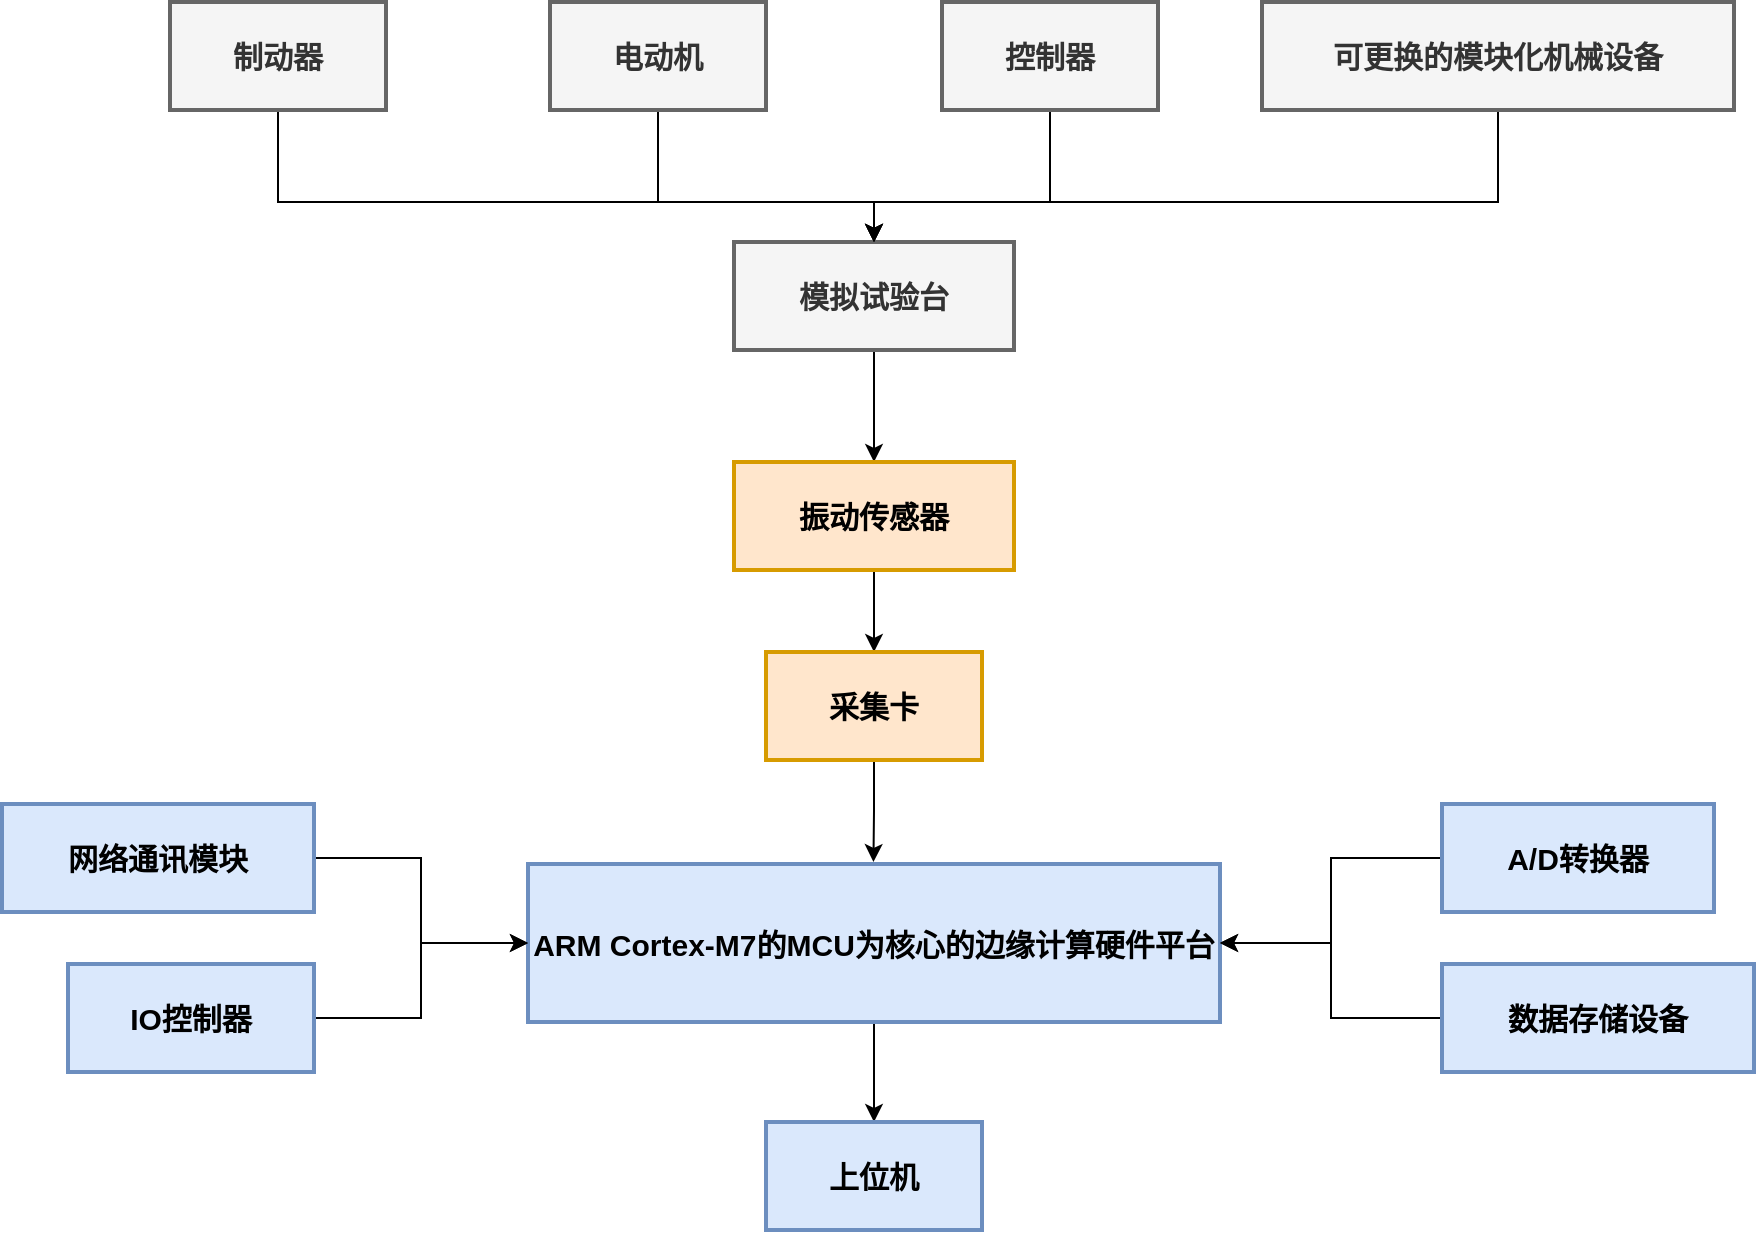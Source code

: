 <mxfile version="27.0.9">
  <diagram name="第 1 页" id="6XJ5wreTqTtU8fQgGKkk">
    <mxGraphModel dx="1420" dy="821" grid="1" gridSize="10" guides="1" tooltips="1" connect="1" arrows="1" fold="1" page="1" pageScale="1" pageWidth="827" pageHeight="1169" math="0" shadow="0">
      <root>
        <mxCell id="0" />
        <mxCell id="1" parent="0" />
        <mxCell id="Qep2-vDNCiTGIzXLRObW-51" style="edgeStyle=orthogonalEdgeStyle;rounded=0;orthogonalLoop=1;jettySize=auto;html=1;entryX=0.5;entryY=0;entryDx=0;entryDy=0;" edge="1" parent="1" source="Qep2-vDNCiTGIzXLRObW-5" target="Qep2-vDNCiTGIzXLRObW-6">
          <mxGeometry relative="1" as="geometry">
            <Array as="points">
              <mxPoint x="368" y="360" />
              <mxPoint x="666" y="360" />
            </Array>
          </mxGeometry>
        </mxCell>
        <mxCell id="Qep2-vDNCiTGIzXLRObW-5" value="制动器" style="whiteSpace=wrap;strokeWidth=2;fillColor=#f5f5f5;fontColor=#333333;strokeColor=#666666;fontStyle=1;fontSize=15;" vertex="1" parent="1">
          <mxGeometry x="314" y="260" width="108" height="54" as="geometry" />
        </mxCell>
        <mxCell id="Qep2-vDNCiTGIzXLRObW-38" style="edgeStyle=orthogonalEdgeStyle;rounded=0;orthogonalLoop=1;jettySize=auto;html=1;exitX=0.5;exitY=1;exitDx=0;exitDy=0;entryX=0.5;entryY=0;entryDx=0;entryDy=0;" edge="1" parent="1" source="Qep2-vDNCiTGIzXLRObW-6" target="Qep2-vDNCiTGIzXLRObW-10">
          <mxGeometry relative="1" as="geometry" />
        </mxCell>
        <mxCell id="Qep2-vDNCiTGIzXLRObW-6" value="模拟试验台" style="whiteSpace=wrap;strokeWidth=2;fillColor=#f5f5f5;fontColor=#333333;strokeColor=#666666;fontSize=15;fontStyle=1" vertex="1" parent="1">
          <mxGeometry x="596" y="380" width="140" height="54" as="geometry" />
        </mxCell>
        <mxCell id="Qep2-vDNCiTGIzXLRObW-52" style="edgeStyle=orthogonalEdgeStyle;rounded=0;orthogonalLoop=1;jettySize=auto;html=1;entryX=0.5;entryY=0;entryDx=0;entryDy=0;" edge="1" parent="1" source="Qep2-vDNCiTGIzXLRObW-7" target="Qep2-vDNCiTGIzXLRObW-6">
          <mxGeometry relative="1" as="geometry">
            <Array as="points">
              <mxPoint x="558" y="360" />
              <mxPoint x="666" y="360" />
            </Array>
          </mxGeometry>
        </mxCell>
        <mxCell id="Qep2-vDNCiTGIzXLRObW-7" value="电动机" style="whiteSpace=wrap;strokeWidth=2;fillColor=#f5f5f5;fontColor=#333333;strokeColor=#666666;fontSize=15;fontStyle=1" vertex="1" parent="1">
          <mxGeometry x="504" y="260" width="108" height="54" as="geometry" />
        </mxCell>
        <mxCell id="Qep2-vDNCiTGIzXLRObW-53" style="edgeStyle=orthogonalEdgeStyle;rounded=0;orthogonalLoop=1;jettySize=auto;html=1;entryX=0.5;entryY=0;entryDx=0;entryDy=0;" edge="1" parent="1" source="Qep2-vDNCiTGIzXLRObW-8" target="Qep2-vDNCiTGIzXLRObW-6">
          <mxGeometry relative="1" as="geometry">
            <Array as="points">
              <mxPoint x="754" y="360" />
              <mxPoint x="666" y="360" />
            </Array>
          </mxGeometry>
        </mxCell>
        <mxCell id="Qep2-vDNCiTGIzXLRObW-8" value="控制器" style="whiteSpace=wrap;strokeWidth=2;fillColor=#f5f5f5;fontColor=#333333;strokeColor=#666666;fontSize=15;fontStyle=1" vertex="1" parent="1">
          <mxGeometry x="700" y="260" width="108" height="54" as="geometry" />
        </mxCell>
        <mxCell id="Qep2-vDNCiTGIzXLRObW-54" style="edgeStyle=orthogonalEdgeStyle;rounded=0;orthogonalLoop=1;jettySize=auto;html=1;exitX=0.5;exitY=1;exitDx=0;exitDy=0;entryX=0.5;entryY=0;entryDx=0;entryDy=0;" edge="1" parent="1" source="Qep2-vDNCiTGIzXLRObW-9" target="Qep2-vDNCiTGIzXLRObW-6">
          <mxGeometry relative="1" as="geometry">
            <Array as="points">
              <mxPoint x="978" y="360" />
              <mxPoint x="666" y="360" />
            </Array>
          </mxGeometry>
        </mxCell>
        <mxCell id="Qep2-vDNCiTGIzXLRObW-9" value="可更换的模块化机械设备" style="whiteSpace=wrap;strokeWidth=2;fillColor=#f5f5f5;fontColor=#333333;strokeColor=#666666;fontSize=15;fontStyle=1" vertex="1" parent="1">
          <mxGeometry x="860" y="260" width="236" height="54" as="geometry" />
        </mxCell>
        <mxCell id="Qep2-vDNCiTGIzXLRObW-39" style="edgeStyle=orthogonalEdgeStyle;rounded=0;orthogonalLoop=1;jettySize=auto;html=1;entryX=0.5;entryY=0;entryDx=0;entryDy=0;" edge="1" parent="1" source="Qep2-vDNCiTGIzXLRObW-10" target="Qep2-vDNCiTGIzXLRObW-13">
          <mxGeometry relative="1" as="geometry" />
        </mxCell>
        <mxCell id="Qep2-vDNCiTGIzXLRObW-10" value="振动传感器" style="whiteSpace=wrap;strokeWidth=2;fillColor=#ffe6cc;strokeColor=#d79b00;fontSize=15;fontStyle=1" vertex="1" parent="1">
          <mxGeometry x="596" y="490" width="140" height="54" as="geometry" />
        </mxCell>
        <mxCell id="Qep2-vDNCiTGIzXLRObW-55" style="edgeStyle=orthogonalEdgeStyle;rounded=0;orthogonalLoop=1;jettySize=auto;html=1;exitX=0.5;exitY=1;exitDx=0;exitDy=0;" edge="1" parent="1" source="Qep2-vDNCiTGIzXLRObW-13">
          <mxGeometry relative="1" as="geometry">
            <mxPoint x="665.724" y="690" as="targetPoint" />
          </mxGeometry>
        </mxCell>
        <mxCell id="Qep2-vDNCiTGIzXLRObW-13" value="采集卡" style="whiteSpace=wrap;strokeWidth=2;fillColor=#ffe6cc;strokeColor=#d79b00;fontSize=15;fontStyle=1" vertex="1" parent="1">
          <mxGeometry x="612" y="585" width="108" height="54" as="geometry" />
        </mxCell>
        <mxCell id="Qep2-vDNCiTGIzXLRObW-41" style="edgeStyle=orthogonalEdgeStyle;rounded=0;orthogonalLoop=1;jettySize=auto;html=1;entryX=0.5;entryY=0;entryDx=0;entryDy=0;fillColor=#dae8fc;strokeColor=#000000;" edge="1" parent="1" source="Qep2-vDNCiTGIzXLRObW-14" target="Qep2-vDNCiTGIzXLRObW-15">
          <mxGeometry relative="1" as="geometry" />
        </mxCell>
        <mxCell id="Qep2-vDNCiTGIzXLRObW-14" value="ARM Cortex-M7的MCU为核心的边缘计算硬件平台" style="whiteSpace=wrap;strokeWidth=2;fillColor=#dae8fc;strokeColor=#6c8ebf;fontSize=15;fontStyle=1" vertex="1" parent="1">
          <mxGeometry x="493" y="691" width="346" height="79" as="geometry" />
        </mxCell>
        <mxCell id="Qep2-vDNCiTGIzXLRObW-15" value="上位机" style="whiteSpace=wrap;strokeWidth=2;fillColor=#dae8fc;strokeColor=#6c8ebf;fontSize=15;fontStyle=1" vertex="1" parent="1">
          <mxGeometry x="612" y="820" width="108" height="54" as="geometry" />
        </mxCell>
        <mxCell id="Qep2-vDNCiTGIzXLRObW-42" style="edgeStyle=orthogonalEdgeStyle;rounded=0;orthogonalLoop=1;jettySize=auto;html=1;exitX=1;exitY=0.5;exitDx=0;exitDy=0;entryX=0;entryY=0.5;entryDx=0;entryDy=0;fillColor=#dae8fc;strokeColor=#000000;" edge="1" parent="1" source="Qep2-vDNCiTGIzXLRObW-16" target="Qep2-vDNCiTGIzXLRObW-14">
          <mxGeometry relative="1" as="geometry" />
        </mxCell>
        <mxCell id="Qep2-vDNCiTGIzXLRObW-16" value="网络通讯模块" style="whiteSpace=wrap;strokeWidth=2;fillColor=#dae8fc;strokeColor=#6c8ebf;fontSize=15;fontStyle=1" vertex="1" parent="1">
          <mxGeometry x="230" y="661" width="156" height="54" as="geometry" />
        </mxCell>
        <mxCell id="Qep2-vDNCiTGIzXLRObW-44" style="edgeStyle=orthogonalEdgeStyle;rounded=0;orthogonalLoop=1;jettySize=auto;html=1;exitX=1;exitY=0.5;exitDx=0;exitDy=0;entryX=0;entryY=0.5;entryDx=0;entryDy=0;fillColor=#dae8fc;strokeColor=#000000;" edge="1" parent="1" source="Qep2-vDNCiTGIzXLRObW-17" target="Qep2-vDNCiTGIzXLRObW-14">
          <mxGeometry relative="1" as="geometry" />
        </mxCell>
        <mxCell id="Qep2-vDNCiTGIzXLRObW-17" value="IO控制器" style="whiteSpace=wrap;strokeWidth=2;fillColor=#dae8fc;strokeColor=#6c8ebf;fontSize=15;fontStyle=1" vertex="1" parent="1">
          <mxGeometry x="263" y="741" width="123" height="54" as="geometry" />
        </mxCell>
        <mxCell id="Qep2-vDNCiTGIzXLRObW-49" style="edgeStyle=orthogonalEdgeStyle;rounded=0;orthogonalLoop=1;jettySize=auto;html=1;exitX=0;exitY=0.5;exitDx=0;exitDy=0;entryX=1;entryY=0.5;entryDx=0;entryDy=0;fillColor=#dae8fc;strokeColor=#000000;" edge="1" parent="1" source="Qep2-vDNCiTGIzXLRObW-18" target="Qep2-vDNCiTGIzXLRObW-14">
          <mxGeometry relative="1" as="geometry" />
        </mxCell>
        <mxCell id="Qep2-vDNCiTGIzXLRObW-18" value="数据存储设备" style="whiteSpace=wrap;strokeWidth=2;fillColor=#dae8fc;strokeColor=#6c8ebf;fontSize=15;fontStyle=1" vertex="1" parent="1">
          <mxGeometry x="950" y="741" width="156" height="54" as="geometry" />
        </mxCell>
        <mxCell id="Qep2-vDNCiTGIzXLRObW-48" style="edgeStyle=orthogonalEdgeStyle;rounded=0;orthogonalLoop=1;jettySize=auto;html=1;exitX=0;exitY=0.5;exitDx=0;exitDy=0;entryX=1;entryY=0.5;entryDx=0;entryDy=0;fillColor=#dae8fc;strokeColor=#000000;" edge="1" parent="1" source="Qep2-vDNCiTGIzXLRObW-19" target="Qep2-vDNCiTGIzXLRObW-14">
          <mxGeometry relative="1" as="geometry" />
        </mxCell>
        <mxCell id="Qep2-vDNCiTGIzXLRObW-19" value="A/D转换器" style="whiteSpace=wrap;strokeWidth=2;fillColor=#dae8fc;strokeColor=#6c8ebf;fontSize=15;fontStyle=1" vertex="1" parent="1">
          <mxGeometry x="950" y="661" width="136" height="54" as="geometry" />
        </mxCell>
      </root>
    </mxGraphModel>
  </diagram>
</mxfile>
